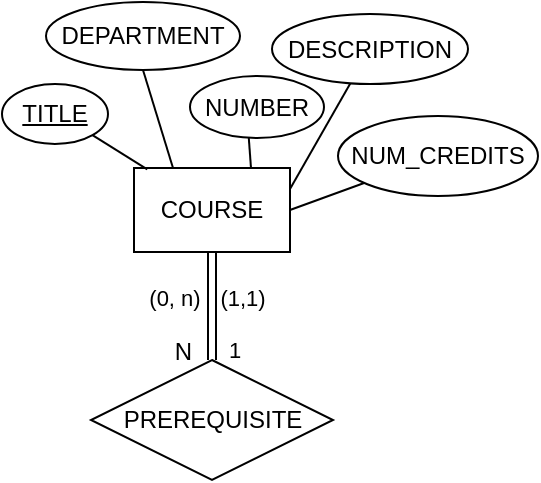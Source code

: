 <mxfile version="24.8.0">
  <diagram name="Page-1" id="YargFCSNaIJtaRtmj2TQ">
    <mxGraphModel dx="956" dy="503" grid="0" gridSize="10" guides="1" tooltips="1" connect="1" arrows="1" fold="1" page="1" pageScale="1" pageWidth="850" pageHeight="1100" math="0" shadow="0">
      <root>
        <mxCell id="0" />
        <mxCell id="1" parent="0" />
        <mxCell id="iPP8uc5UnlC_QcapbXqh-4" value="COURSE" style="whiteSpace=wrap;html=1;align=center;" vertex="1" parent="1">
          <mxGeometry x="332" y="429" width="78" height="42" as="geometry" />
        </mxCell>
        <mxCell id="iPP8uc5UnlC_QcapbXqh-6" value="" style="endArrow=none;html=1;rounded=0;entryX=0.085;entryY=0.016;entryDx=0;entryDy=0;entryPerimeter=0;exitX=1;exitY=1;exitDx=0;exitDy=0;" edge="1" parent="1" source="iPP8uc5UnlC_QcapbXqh-7" target="iPP8uc5UnlC_QcapbXqh-4">
          <mxGeometry relative="1" as="geometry">
            <mxPoint x="295" y="412" as="sourcePoint" />
            <mxPoint x="486" y="505" as="targetPoint" />
          </mxGeometry>
        </mxCell>
        <mxCell id="iPP8uc5UnlC_QcapbXqh-7" value="TITLE" style="ellipse;whiteSpace=wrap;html=1;align=center;fontStyle=4;" vertex="1" parent="1">
          <mxGeometry x="266" y="387" width="53" height="30" as="geometry" />
        </mxCell>
        <mxCell id="iPP8uc5UnlC_QcapbXqh-8" value="" style="endArrow=none;html=1;rounded=0;exitX=0.25;exitY=0;exitDx=0;exitDy=0;entryX=0.5;entryY=1;entryDx=0;entryDy=0;" edge="1" parent="1" source="iPP8uc5UnlC_QcapbXqh-4" target="iPP8uc5UnlC_QcapbXqh-9">
          <mxGeometry relative="1" as="geometry">
            <mxPoint x="326" y="485" as="sourcePoint" />
            <mxPoint x="340" y="389" as="targetPoint" />
          </mxGeometry>
        </mxCell>
        <mxCell id="iPP8uc5UnlC_QcapbXqh-9" value="DEPARTMENT" style="ellipse;whiteSpace=wrap;html=1;align=center;" vertex="1" parent="1">
          <mxGeometry x="288" y="346" width="97" height="34" as="geometry" />
        </mxCell>
        <mxCell id="iPP8uc5UnlC_QcapbXqh-10" value="" style="endArrow=none;html=1;rounded=0;exitX=0.75;exitY=0;exitDx=0;exitDy=0;entryX=0.438;entryY=0.978;entryDx=0;entryDy=0;entryPerimeter=0;" edge="1" parent="1" source="iPP8uc5UnlC_QcapbXqh-4" target="iPP8uc5UnlC_QcapbXqh-11">
          <mxGeometry relative="1" as="geometry">
            <mxPoint x="326" y="505" as="sourcePoint" />
            <mxPoint x="406" y="395" as="targetPoint" />
          </mxGeometry>
        </mxCell>
        <mxCell id="iPP8uc5UnlC_QcapbXqh-11" value="NUMBER" style="ellipse;whiteSpace=wrap;html=1;align=center;" vertex="1" parent="1">
          <mxGeometry x="360" y="383" width="67" height="31" as="geometry" />
        </mxCell>
        <mxCell id="iPP8uc5UnlC_QcapbXqh-12" value="" style="endArrow=none;html=1;rounded=0;exitX=1;exitY=0.25;exitDx=0;exitDy=0;" edge="1" parent="1" source="iPP8uc5UnlC_QcapbXqh-4" target="iPP8uc5UnlC_QcapbXqh-13">
          <mxGeometry relative="1" as="geometry">
            <mxPoint x="326" y="505" as="sourcePoint" />
            <mxPoint x="486" y="505" as="targetPoint" />
          </mxGeometry>
        </mxCell>
        <mxCell id="iPP8uc5UnlC_QcapbXqh-13" value="DESCRIPTION" style="ellipse;whiteSpace=wrap;html=1;align=center;" vertex="1" parent="1">
          <mxGeometry x="401" y="352" width="98" height="35" as="geometry" />
        </mxCell>
        <mxCell id="iPP8uc5UnlC_QcapbXqh-14" value="" style="endArrow=none;html=1;rounded=0;exitX=1;exitY=0.5;exitDx=0;exitDy=0;" edge="1" parent="1" source="iPP8uc5UnlC_QcapbXqh-4" target="iPP8uc5UnlC_QcapbXqh-15">
          <mxGeometry relative="1" as="geometry">
            <mxPoint x="326" y="505" as="sourcePoint" />
            <mxPoint x="486" y="505" as="targetPoint" />
          </mxGeometry>
        </mxCell>
        <mxCell id="iPP8uc5UnlC_QcapbXqh-15" value="NUM_CREDITS" style="ellipse;whiteSpace=wrap;html=1;align=center;" vertex="1" parent="1">
          <mxGeometry x="434" y="403" width="100" height="40" as="geometry" />
        </mxCell>
        <mxCell id="iPP8uc5UnlC_QcapbXqh-25" value="PREREQUISITE" style="shape=rhombus;perimeter=rhombusPerimeter;whiteSpace=wrap;html=1;align=center;" vertex="1" parent="1">
          <mxGeometry x="310.5" y="525" width="121" height="60" as="geometry" />
        </mxCell>
        <mxCell id="iPP8uc5UnlC_QcapbXqh-26" value="" style="shape=link;html=1;rounded=0;exitX=0.5;exitY=1;exitDx=0;exitDy=0;entryX=0.5;entryY=0;entryDx=0;entryDy=0;" edge="1" parent="1" source="iPP8uc5UnlC_QcapbXqh-4" target="iPP8uc5UnlC_QcapbXqh-25">
          <mxGeometry relative="1" as="geometry">
            <mxPoint x="326" y="525" as="sourcePoint" />
            <mxPoint x="486" y="525" as="targetPoint" />
          </mxGeometry>
        </mxCell>
        <mxCell id="iPP8uc5UnlC_QcapbXqh-27" value="N" style="resizable=0;html=1;whiteSpace=wrap;align=right;verticalAlign=bottom;" connectable="0" vertex="1" parent="iPP8uc5UnlC_QcapbXqh-26">
          <mxGeometry x="1" relative="1" as="geometry">
            <mxPoint x="-9" y="4" as="offset" />
          </mxGeometry>
        </mxCell>
        <mxCell id="iPP8uc5UnlC_QcapbXqh-29" value="(0, n)" style="edgeLabel;html=1;align=center;verticalAlign=middle;resizable=0;points=[];" vertex="1" connectable="0" parent="iPP8uc5UnlC_QcapbXqh-26">
          <mxGeometry x="0.506" y="2" relative="1" as="geometry">
            <mxPoint x="-21" y="-18" as="offset" />
          </mxGeometry>
        </mxCell>
        <mxCell id="iPP8uc5UnlC_QcapbXqh-30" value="1" style="edgeLabel;html=1;align=center;verticalAlign=middle;resizable=0;points=[];" vertex="1" connectable="0" parent="iPP8uc5UnlC_QcapbXqh-26">
          <mxGeometry x="0.037" relative="1" as="geometry">
            <mxPoint x="11" y="21" as="offset" />
          </mxGeometry>
        </mxCell>
        <mxCell id="iPP8uc5UnlC_QcapbXqh-31" value="(1,1)" style="edgeLabel;html=1;align=center;verticalAlign=middle;resizable=0;points=[];" vertex="1" connectable="0" parent="iPP8uc5UnlC_QcapbXqh-26">
          <mxGeometry x="0.531" relative="1" as="geometry">
            <mxPoint x="15" y="-19" as="offset" />
          </mxGeometry>
        </mxCell>
      </root>
    </mxGraphModel>
  </diagram>
</mxfile>
